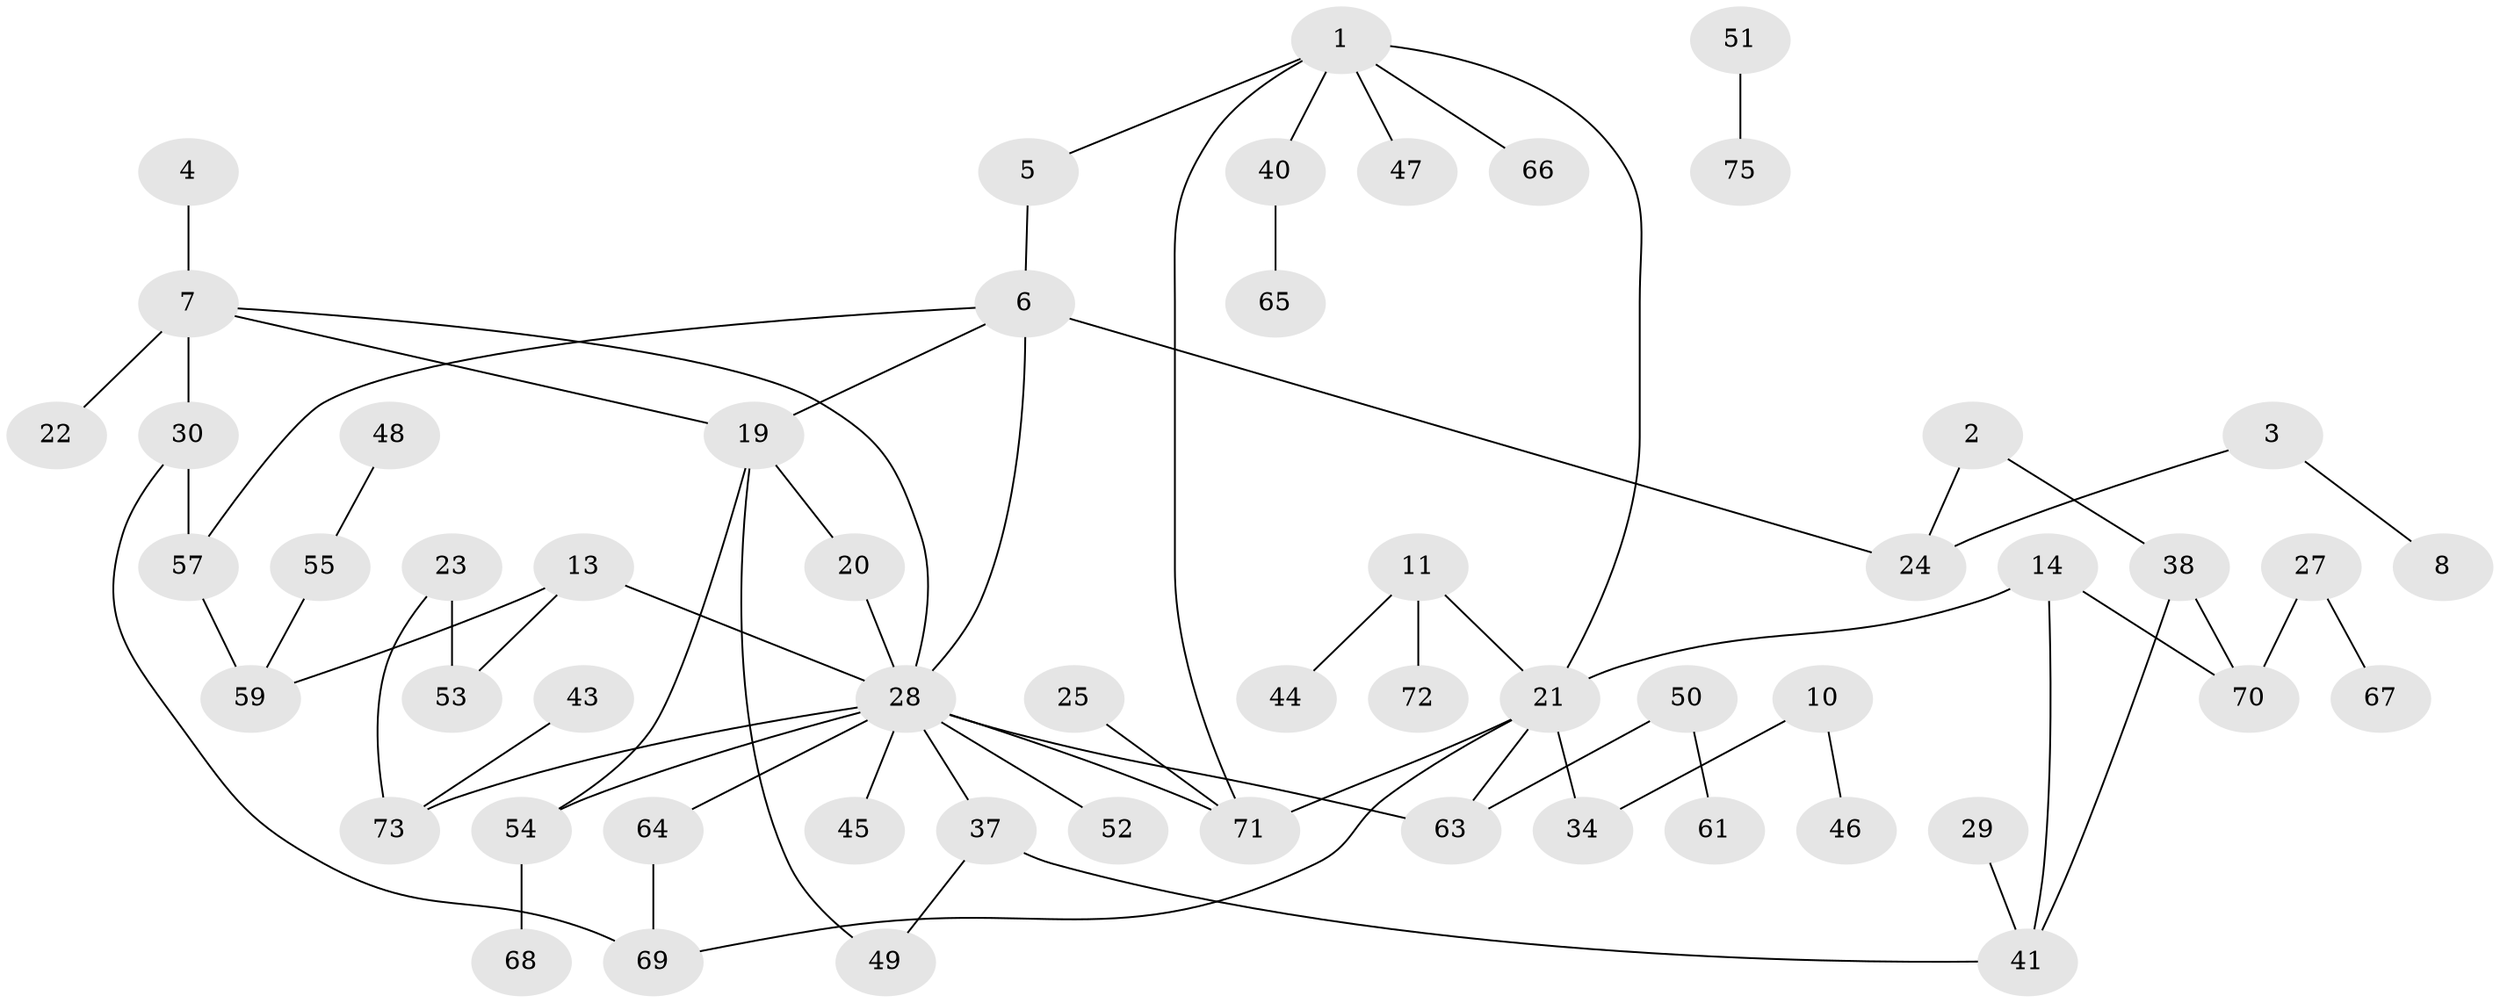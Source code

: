 // original degree distribution, {1: 0.3238095238095238, 2: 0.19047619047619047, 3: 0.2, 0: 0.1523809523809524, 4: 0.09523809523809523, 5: 0.01904761904761905, 7: 0.009523809523809525, 6: 0.009523809523809525}
// Generated by graph-tools (version 1.1) at 2025/48/03/04/25 22:48:28]
// undirected, 56 vertices, 69 edges
graph export_dot {
  node [color=gray90,style=filled];
  1;
  2;
  3;
  4;
  5;
  6;
  7;
  8;
  10;
  11;
  13;
  14;
  19;
  20;
  21;
  22;
  23;
  24;
  25;
  27;
  28;
  29;
  30;
  34;
  37;
  38;
  40;
  41;
  43;
  44;
  45;
  46;
  47;
  48;
  49;
  50;
  51;
  52;
  53;
  54;
  55;
  57;
  59;
  61;
  63;
  64;
  65;
  66;
  67;
  68;
  69;
  70;
  71;
  72;
  73;
  75;
  1 -- 5 [weight=1.0];
  1 -- 21 [weight=1.0];
  1 -- 40 [weight=1.0];
  1 -- 47 [weight=1.0];
  1 -- 66 [weight=1.0];
  1 -- 71 [weight=1.0];
  2 -- 24 [weight=1.0];
  2 -- 38 [weight=1.0];
  3 -- 8 [weight=1.0];
  3 -- 24 [weight=1.0];
  4 -- 7 [weight=1.0];
  5 -- 6 [weight=1.0];
  6 -- 19 [weight=1.0];
  6 -- 24 [weight=1.0];
  6 -- 28 [weight=1.0];
  6 -- 57 [weight=1.0];
  7 -- 19 [weight=1.0];
  7 -- 22 [weight=1.0];
  7 -- 28 [weight=1.0];
  7 -- 30 [weight=2.0];
  10 -- 34 [weight=1.0];
  10 -- 46 [weight=1.0];
  11 -- 21 [weight=1.0];
  11 -- 44 [weight=1.0];
  11 -- 72 [weight=1.0];
  13 -- 28 [weight=1.0];
  13 -- 53 [weight=1.0];
  13 -- 59 [weight=1.0];
  14 -- 21 [weight=1.0];
  14 -- 41 [weight=1.0];
  14 -- 70 [weight=1.0];
  19 -- 20 [weight=1.0];
  19 -- 49 [weight=1.0];
  19 -- 54 [weight=1.0];
  20 -- 28 [weight=1.0];
  21 -- 34 [weight=1.0];
  21 -- 63 [weight=1.0];
  21 -- 69 [weight=1.0];
  21 -- 71 [weight=1.0];
  23 -- 53 [weight=1.0];
  23 -- 73 [weight=1.0];
  25 -- 71 [weight=1.0];
  27 -- 67 [weight=1.0];
  27 -- 70 [weight=1.0];
  28 -- 37 [weight=1.0];
  28 -- 45 [weight=1.0];
  28 -- 52 [weight=1.0];
  28 -- 54 [weight=1.0];
  28 -- 63 [weight=1.0];
  28 -- 64 [weight=1.0];
  28 -- 71 [weight=1.0];
  28 -- 73 [weight=1.0];
  29 -- 41 [weight=1.0];
  30 -- 57 [weight=1.0];
  30 -- 69 [weight=1.0];
  37 -- 41 [weight=1.0];
  37 -- 49 [weight=1.0];
  38 -- 41 [weight=1.0];
  38 -- 70 [weight=1.0];
  40 -- 65 [weight=1.0];
  43 -- 73 [weight=1.0];
  48 -- 55 [weight=1.0];
  50 -- 61 [weight=1.0];
  50 -- 63 [weight=1.0];
  51 -- 75 [weight=1.0];
  54 -- 68 [weight=1.0];
  55 -- 59 [weight=1.0];
  57 -- 59 [weight=1.0];
  64 -- 69 [weight=1.0];
}
